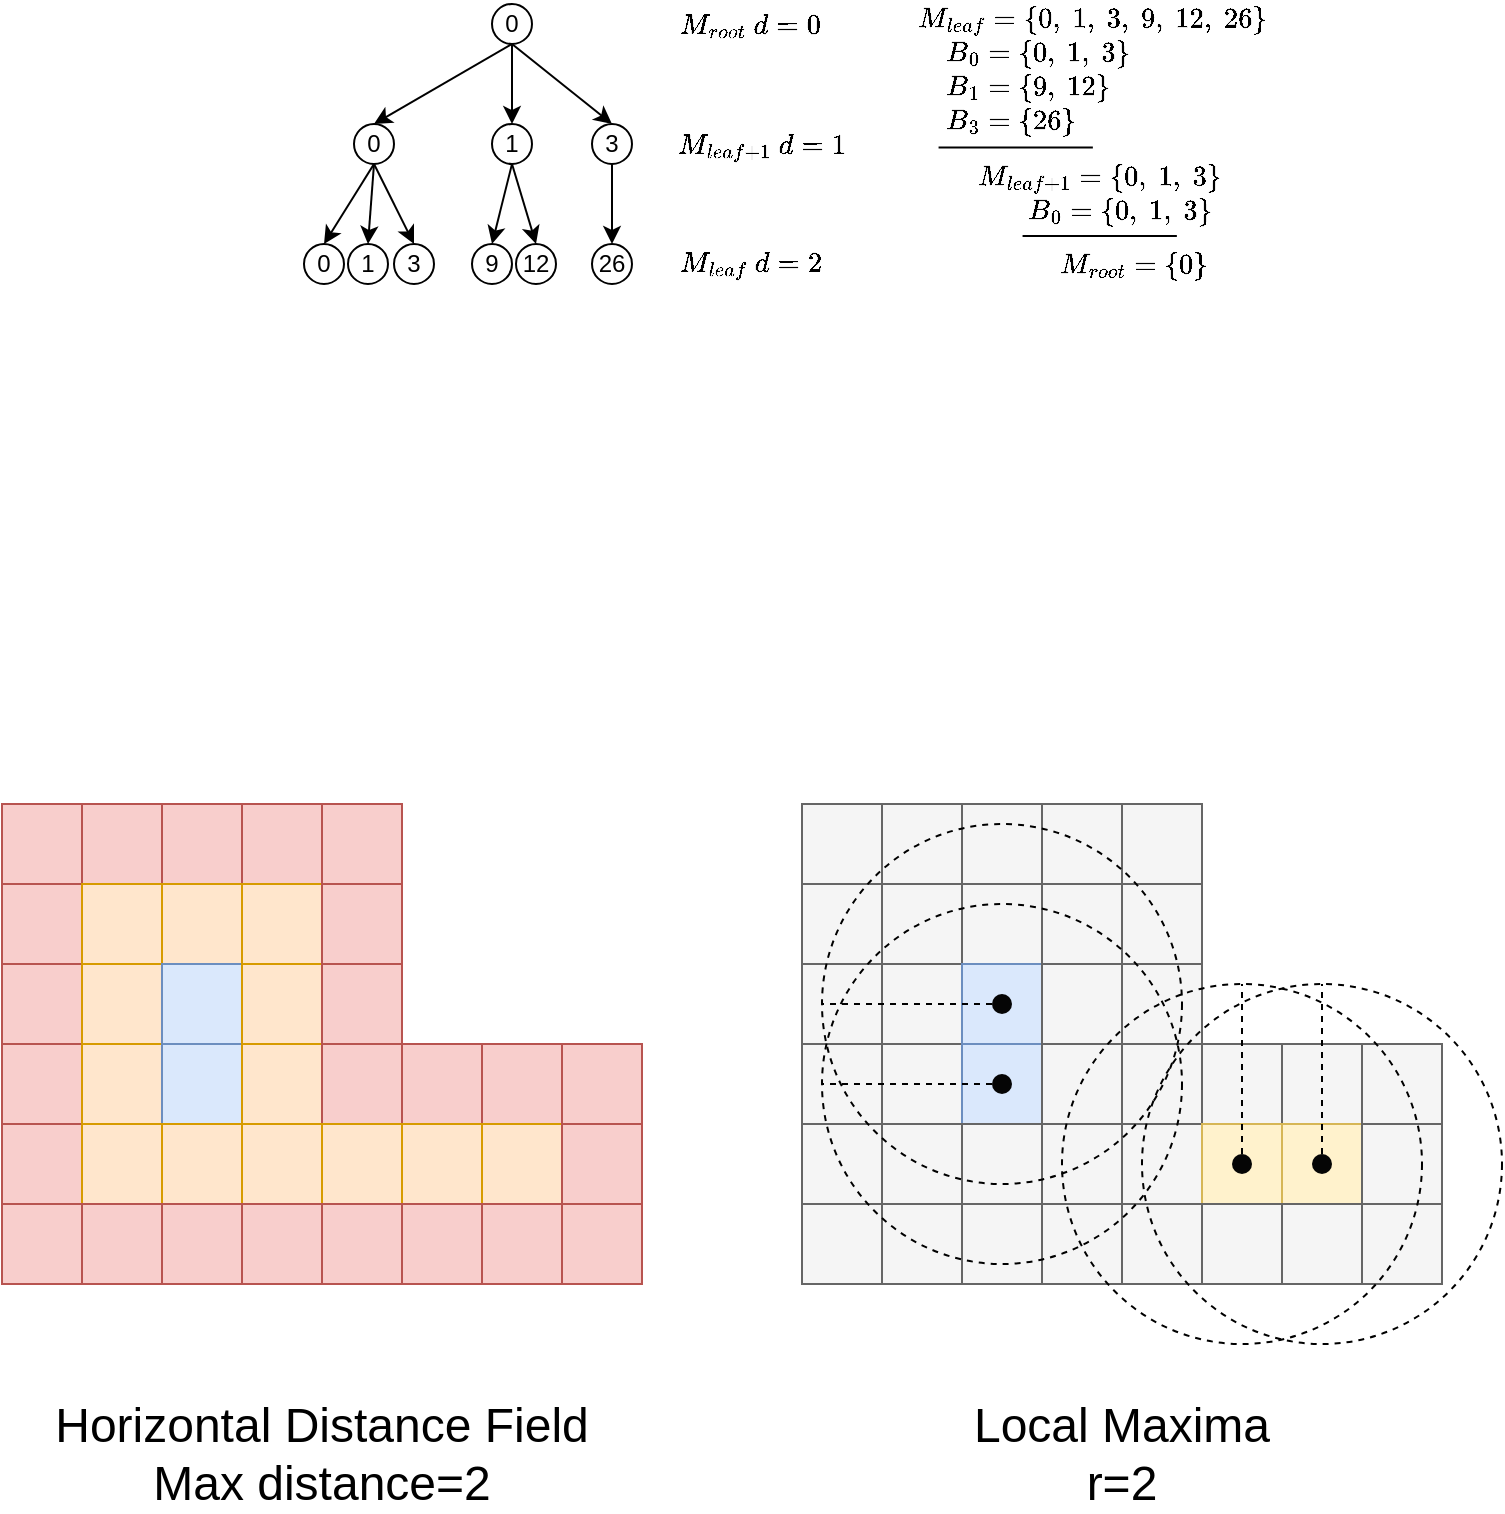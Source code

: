 <mxfile>
    <diagram id="VsDZFpl_Vk4CbNXMc5UR" name="Page-1">
        <mxGraphModel dx="2114" dy="1203" grid="1" gridSize="10" guides="1" tooltips="1" connect="1" arrows="1" fold="1" page="1" pageScale="1" pageWidth="827" pageHeight="1169" math="1" shadow="0">
            <root>
                <mxCell id="0"/>
                <mxCell id="1" parent="0"/>
                <mxCell id="46" value="" style="group" parent="1" vertex="1" connectable="0">
                    <mxGeometry x="530" y="258" width="180" height="140.57" as="geometry"/>
                </mxCell>
                <mxCell id="2" value="\(M_{leaf} = \{0,\ 1,\ 3,\ 9,\ 12,\ 26\}\)" style="text;html=1;align=center;verticalAlign=middle;resizable=0;points=[];autosize=1;strokeColor=none;fillColor=none;" parent="46" vertex="1">
                    <mxGeometry width="210" height="20" as="geometry"/>
                </mxCell>
                <mxCell id="8" value="\(B_{0} = \{0,\ 1,\ 3\}\)" style="text;html=1;align=center;verticalAlign=middle;resizable=0;points=[];autosize=1;strokeColor=none;fillColor=none;" parent="46" vertex="1">
                    <mxGeometry x="12.857" y="17.143" width="130" height="20" as="geometry"/>
                </mxCell>
                <mxCell id="9" value="\(B_{1} = \{9,\ 12\}\)" style="text;html=1;align=center;verticalAlign=middle;resizable=0;points=[];autosize=1;strokeColor=none;fillColor=none;" parent="46" vertex="1">
                    <mxGeometry x="12.857" y="34.285" width="120" height="20" as="geometry"/>
                </mxCell>
                <mxCell id="11" value="\(B_{3} = \{26\}\)" style="text;html=1;align=center;verticalAlign=middle;resizable=0;points=[];autosize=1;strokeColor=none;fillColor=none;" parent="46" vertex="1">
                    <mxGeometry x="13.714" y="51.428" width="100" height="20" as="geometry"/>
                </mxCell>
                <mxCell id="32" value="\(M_{leaf + 1} = \{0,\ 1,\ 3\}\)" style="text;html=1;align=center;verticalAlign=middle;resizable=0;points=[];autosize=1;strokeColor=none;fillColor=none;" parent="46" vertex="1">
                    <mxGeometry x="28.286" y="78.856" width="160" height="20" as="geometry"/>
                </mxCell>
                <mxCell id="33" value="\(B_{0} = \{0,\ 1,\ 3\}\)" style="text;html=1;align=center;verticalAlign=middle;resizable=0;points=[];autosize=1;strokeColor=none;fillColor=none;" parent="46" vertex="1">
                    <mxGeometry x="54" y="95.999" width="130" height="20" as="geometry"/>
                </mxCell>
                <mxCell id="39" value="\(M_{root} = \{0\}\)" style="text;html=1;align=center;verticalAlign=middle;resizable=0;points=[];autosize=1;strokeColor=none;fillColor=none;" parent="46" vertex="1">
                    <mxGeometry x="70.286" y="123.427" width="110" height="20" as="geometry"/>
                </mxCell>
                <mxCell id="44" value="" style="endArrow=none;html=1;" parent="46" edge="1">
                    <mxGeometry width="50" height="50" relative="1" as="geometry">
                        <mxPoint x="28.286" y="73.714" as="sourcePoint"/>
                        <mxPoint x="105.429" y="73.714" as="targetPoint"/>
                    </mxGeometry>
                </mxCell>
                <mxCell id="45" value="" style="endArrow=none;html=1;" parent="46" edge="1">
                    <mxGeometry width="50" height="50" relative="1" as="geometry">
                        <mxPoint x="70.286" y="117.942" as="sourcePoint"/>
                        <mxPoint x="147.429" y="117.942" as="targetPoint"/>
                    </mxGeometry>
                </mxCell>
                <mxCell id="47" value="" style="group" parent="1" vertex="1" connectable="0">
                    <mxGeometry x="241" y="260" width="263" height="140" as="geometry"/>
                </mxCell>
                <mxCell id="14" value="0" style="ellipse;whiteSpace=wrap;html=1;" parent="47" vertex="1">
                    <mxGeometry y="120" width="20" height="20" as="geometry"/>
                </mxCell>
                <mxCell id="15" value="1" style="ellipse;whiteSpace=wrap;html=1;" parent="47" vertex="1">
                    <mxGeometry x="22" y="120" width="20" height="20" as="geometry"/>
                </mxCell>
                <mxCell id="16" value="3" style="ellipse;whiteSpace=wrap;html=1;" parent="47" vertex="1">
                    <mxGeometry x="45" y="120" width="20" height="20" as="geometry"/>
                </mxCell>
                <mxCell id="17" value="9" style="ellipse;whiteSpace=wrap;html=1;" parent="47" vertex="1">
                    <mxGeometry x="84" y="120" width="20" height="20" as="geometry"/>
                </mxCell>
                <mxCell id="18" value="12" style="ellipse;whiteSpace=wrap;html=1;" parent="47" vertex="1">
                    <mxGeometry x="106" y="120" width="20" height="20" as="geometry"/>
                </mxCell>
                <mxCell id="20" value="26" style="ellipse;whiteSpace=wrap;html=1;" parent="47" vertex="1">
                    <mxGeometry x="144" y="120" width="20" height="20" as="geometry"/>
                </mxCell>
                <mxCell id="25" style="edgeStyle=none;html=1;exitX=0.5;exitY=1;exitDx=0;exitDy=0;entryX=0.5;entryY=0;entryDx=0;entryDy=0;" parent="47" source="22" target="14" edge="1">
                    <mxGeometry relative="1" as="geometry"/>
                </mxCell>
                <mxCell id="26" style="edgeStyle=none;html=1;exitX=0.5;exitY=1;exitDx=0;exitDy=0;entryX=0.5;entryY=0;entryDx=0;entryDy=0;" parent="47" source="22" target="15" edge="1">
                    <mxGeometry relative="1" as="geometry"/>
                </mxCell>
                <mxCell id="27" style="edgeStyle=none;html=1;exitX=0.5;exitY=1;exitDx=0;exitDy=0;entryX=0.5;entryY=0;entryDx=0;entryDy=0;" parent="47" source="22" target="16" edge="1">
                    <mxGeometry relative="1" as="geometry"/>
                </mxCell>
                <mxCell id="22" value="0" style="ellipse;whiteSpace=wrap;html=1;" parent="47" vertex="1">
                    <mxGeometry x="25" y="60" width="20" height="20" as="geometry"/>
                </mxCell>
                <mxCell id="28" style="edgeStyle=none;html=1;exitX=0.5;exitY=1;exitDx=0;exitDy=0;entryX=0.5;entryY=0;entryDx=0;entryDy=0;" parent="47" source="23" target="17" edge="1">
                    <mxGeometry relative="1" as="geometry"/>
                </mxCell>
                <mxCell id="29" style="edgeStyle=none;html=1;exitX=0.5;exitY=1;exitDx=0;exitDy=0;entryX=0.5;entryY=0;entryDx=0;entryDy=0;" parent="47" source="23" target="18" edge="1">
                    <mxGeometry relative="1" as="geometry"/>
                </mxCell>
                <mxCell id="23" value="1" style="ellipse;whiteSpace=wrap;html=1;" parent="47" vertex="1">
                    <mxGeometry x="94" y="60" width="20" height="20" as="geometry"/>
                </mxCell>
                <mxCell id="30" style="edgeStyle=none;html=1;exitX=0.5;exitY=1;exitDx=0;exitDy=0;entryX=0.5;entryY=0;entryDx=0;entryDy=0;" parent="47" source="24" target="20" edge="1">
                    <mxGeometry relative="1" as="geometry"/>
                </mxCell>
                <mxCell id="24" value="3" style="ellipse;whiteSpace=wrap;html=1;" parent="47" vertex="1">
                    <mxGeometry x="144" y="60" width="20" height="20" as="geometry"/>
                </mxCell>
                <mxCell id="35" style="edgeStyle=none;html=1;exitX=0.5;exitY=1;exitDx=0;exitDy=0;entryX=0.5;entryY=0;entryDx=0;entryDy=0;" parent="47" source="34" target="22" edge="1">
                    <mxGeometry relative="1" as="geometry"/>
                </mxCell>
                <mxCell id="36" style="edgeStyle=none;html=1;exitX=0.5;exitY=1;exitDx=0;exitDy=0;entryX=0.5;entryY=0;entryDx=0;entryDy=0;" parent="47" source="34" target="23" edge="1">
                    <mxGeometry relative="1" as="geometry"/>
                </mxCell>
                <mxCell id="37" style="edgeStyle=none;html=1;exitX=0.5;exitY=1;exitDx=0;exitDy=0;entryX=0.5;entryY=0;entryDx=0;entryDy=0;" parent="47" source="34" target="24" edge="1">
                    <mxGeometry relative="1" as="geometry"/>
                </mxCell>
                <mxCell id="34" value="0" style="ellipse;whiteSpace=wrap;html=1;" parent="47" vertex="1">
                    <mxGeometry x="94" width="20" height="20" as="geometry"/>
                </mxCell>
                <mxCell id="41" value="\(M_{leaf}\ d=2\)" style="text;html=1;align=center;verticalAlign=middle;resizable=0;points=[];autosize=1;strokeColor=none;fillColor=none;" parent="47" vertex="1">
                    <mxGeometry x="173" y="120" width="100" height="20" as="geometry"/>
                </mxCell>
                <mxCell id="42" value="\(M_{leaf+1}\ d=1\)" style="text;html=1;align=center;verticalAlign=middle;resizable=0;points=[];autosize=1;strokeColor=none;fillColor=none;" parent="47" vertex="1">
                    <mxGeometry x="174" y="61" width="110" height="20" as="geometry"/>
                </mxCell>
                <mxCell id="43" value="\(M_{root}\ d=0\)" style="text;html=1;align=center;verticalAlign=middle;resizable=0;points=[];autosize=1;strokeColor=none;fillColor=none;" parent="47" vertex="1">
                    <mxGeometry x="173" y="1" width="100" height="20" as="geometry"/>
                </mxCell>
                <mxCell id="112" value="" style="rounded=0;whiteSpace=wrap;html=1;fillColor=#f8cecc;strokeColor=#b85450;" vertex="1" parent="1">
                    <mxGeometry x="90" y="660" width="40" height="40" as="geometry"/>
                </mxCell>
                <mxCell id="113" value="" style="rounded=0;whiteSpace=wrap;html=1;fillColor=#f8cecc;strokeColor=#b85450;" vertex="1" parent="1">
                    <mxGeometry x="130" y="660" width="40" height="40" as="geometry"/>
                </mxCell>
                <mxCell id="114" value="" style="rounded=0;whiteSpace=wrap;html=1;fillColor=#f8cecc;strokeColor=#b85450;" vertex="1" parent="1">
                    <mxGeometry x="170" y="660" width="40" height="40" as="geometry"/>
                </mxCell>
                <mxCell id="115" value="" style="rounded=0;whiteSpace=wrap;html=1;fillColor=#f8cecc;strokeColor=#b85450;" vertex="1" parent="1">
                    <mxGeometry x="210" y="660" width="40" height="40" as="geometry"/>
                </mxCell>
                <mxCell id="116" value="" style="rounded=0;whiteSpace=wrap;html=1;fillColor=#f8cecc;strokeColor=#b85450;" vertex="1" parent="1">
                    <mxGeometry x="250" y="660" width="40" height="40" as="geometry"/>
                </mxCell>
                <mxCell id="117" value="" style="rounded=0;whiteSpace=wrap;html=1;fillColor=#f8cecc;strokeColor=#b85450;" vertex="1" parent="1">
                    <mxGeometry x="90" y="700" width="40" height="40" as="geometry"/>
                </mxCell>
                <mxCell id="118" value="" style="rounded=0;whiteSpace=wrap;html=1;fillColor=#ffe6cc;strokeColor=#d79b00;" vertex="1" parent="1">
                    <mxGeometry x="130" y="700" width="40" height="40" as="geometry"/>
                </mxCell>
                <mxCell id="119" value="" style="rounded=0;whiteSpace=wrap;html=1;fillColor=#ffe6cc;strokeColor=#d79b00;" vertex="1" parent="1">
                    <mxGeometry x="170" y="700" width="40" height="40" as="geometry"/>
                </mxCell>
                <mxCell id="120" value="" style="rounded=0;whiteSpace=wrap;html=1;fillColor=#ffe6cc;strokeColor=#d79b00;" vertex="1" parent="1">
                    <mxGeometry x="210" y="700" width="40" height="40" as="geometry"/>
                </mxCell>
                <mxCell id="121" value="" style="rounded=0;whiteSpace=wrap;html=1;fillColor=#f8cecc;strokeColor=#b85450;" vertex="1" parent="1">
                    <mxGeometry x="250" y="700" width="40" height="40" as="geometry"/>
                </mxCell>
                <mxCell id="122" value="" style="rounded=0;whiteSpace=wrap;html=1;fillColor=#f8cecc;strokeColor=#b85450;" vertex="1" parent="1">
                    <mxGeometry x="90" y="740" width="40" height="40" as="geometry"/>
                </mxCell>
                <mxCell id="123" value="" style="rounded=0;whiteSpace=wrap;html=1;fillColor=#ffe6cc;strokeColor=#d79b00;" vertex="1" parent="1">
                    <mxGeometry x="130" y="740" width="40" height="40" as="geometry"/>
                </mxCell>
                <mxCell id="124" value="" style="rounded=0;whiteSpace=wrap;html=1;fillColor=#dae8fc;strokeColor=#6c8ebf;" vertex="1" parent="1">
                    <mxGeometry x="170" y="740" width="40" height="40" as="geometry"/>
                </mxCell>
                <mxCell id="125" value="" style="rounded=0;whiteSpace=wrap;html=1;fillColor=#ffe6cc;strokeColor=#d79b00;" vertex="1" parent="1">
                    <mxGeometry x="210" y="740" width="40" height="40" as="geometry"/>
                </mxCell>
                <mxCell id="126" value="" style="rounded=0;whiteSpace=wrap;html=1;fillColor=#f8cecc;strokeColor=#b85450;" vertex="1" parent="1">
                    <mxGeometry x="250" y="740" width="40" height="40" as="geometry"/>
                </mxCell>
                <mxCell id="127" value="" style="rounded=0;whiteSpace=wrap;html=1;fillColor=#f8cecc;strokeColor=#b85450;" vertex="1" parent="1">
                    <mxGeometry x="90" y="780" width="40" height="40" as="geometry"/>
                </mxCell>
                <mxCell id="128" value="" style="rounded=0;whiteSpace=wrap;html=1;fillColor=#ffe6cc;strokeColor=#d79b00;" vertex="1" parent="1">
                    <mxGeometry x="130" y="780" width="40" height="40" as="geometry"/>
                </mxCell>
                <mxCell id="129" value="" style="rounded=0;whiteSpace=wrap;html=1;fillColor=#dae8fc;strokeColor=#6c8ebf;" vertex="1" parent="1">
                    <mxGeometry x="170" y="780" width="40" height="40" as="geometry"/>
                </mxCell>
                <mxCell id="130" value="" style="rounded=0;whiteSpace=wrap;html=1;fillColor=#ffe6cc;strokeColor=#d79b00;" vertex="1" parent="1">
                    <mxGeometry x="210" y="780" width="40" height="40" as="geometry"/>
                </mxCell>
                <mxCell id="131" value="" style="rounded=0;whiteSpace=wrap;html=1;fillColor=#f8cecc;strokeColor=#b85450;" vertex="1" parent="1">
                    <mxGeometry x="250" y="780" width="40" height="40" as="geometry"/>
                </mxCell>
                <mxCell id="132" value="" style="rounded=0;whiteSpace=wrap;html=1;fillColor=#f8cecc;strokeColor=#b85450;" vertex="1" parent="1">
                    <mxGeometry x="90" y="820" width="40" height="40" as="geometry"/>
                </mxCell>
                <mxCell id="133" value="" style="rounded=0;whiteSpace=wrap;html=1;fillColor=#ffe6cc;strokeColor=#d79b00;" vertex="1" parent="1">
                    <mxGeometry x="130" y="820" width="40" height="40" as="geometry"/>
                </mxCell>
                <mxCell id="134" value="" style="rounded=0;whiteSpace=wrap;html=1;fillColor=#ffe6cc;strokeColor=#d79b00;" vertex="1" parent="1">
                    <mxGeometry x="170" y="820" width="40" height="40" as="geometry"/>
                </mxCell>
                <mxCell id="135" value="" style="rounded=0;whiteSpace=wrap;html=1;fillColor=#ffe6cc;strokeColor=#d79b00;" vertex="1" parent="1">
                    <mxGeometry x="210" y="820" width="40" height="40" as="geometry"/>
                </mxCell>
                <mxCell id="136" value="" style="rounded=0;whiteSpace=wrap;html=1;fillColor=#ffe6cc;strokeColor=#d79b00;" vertex="1" parent="1">
                    <mxGeometry x="250" y="820" width="40" height="40" as="geometry"/>
                </mxCell>
                <mxCell id="137" value="" style="rounded=0;whiteSpace=wrap;html=1;fillColor=#f8cecc;strokeColor=#b85450;" vertex="1" parent="1">
                    <mxGeometry x="90" y="860" width="40" height="40" as="geometry"/>
                </mxCell>
                <mxCell id="138" value="" style="rounded=0;whiteSpace=wrap;html=1;fillColor=#f8cecc;strokeColor=#b85450;" vertex="1" parent="1">
                    <mxGeometry x="130" y="860" width="40" height="40" as="geometry"/>
                </mxCell>
                <mxCell id="139" value="" style="rounded=0;whiteSpace=wrap;html=1;fillColor=#f8cecc;strokeColor=#b85450;" vertex="1" parent="1">
                    <mxGeometry x="170" y="860" width="40" height="40" as="geometry"/>
                </mxCell>
                <mxCell id="140" value="" style="rounded=0;whiteSpace=wrap;html=1;fillColor=#f8cecc;strokeColor=#b85450;" vertex="1" parent="1">
                    <mxGeometry x="210" y="860" width="40" height="40" as="geometry"/>
                </mxCell>
                <mxCell id="141" value="" style="rounded=0;whiteSpace=wrap;html=1;fillColor=#f8cecc;strokeColor=#b85450;" vertex="1" parent="1">
                    <mxGeometry x="250" y="860" width="40" height="40" as="geometry"/>
                </mxCell>
                <mxCell id="142" value="" style="rounded=0;whiteSpace=wrap;html=1;fillColor=#f8cecc;strokeColor=#b85450;" vertex="1" parent="1">
                    <mxGeometry x="290" y="780" width="40" height="40" as="geometry"/>
                </mxCell>
                <mxCell id="143" value="" style="rounded=0;whiteSpace=wrap;html=1;fillColor=#ffe6cc;strokeColor=#d79b00;" vertex="1" parent="1">
                    <mxGeometry x="290" y="820" width="40" height="40" as="geometry"/>
                </mxCell>
                <mxCell id="144" value="" style="rounded=0;whiteSpace=wrap;html=1;fillColor=#f8cecc;strokeColor=#b85450;" vertex="1" parent="1">
                    <mxGeometry x="290" y="860" width="40" height="40" as="geometry"/>
                </mxCell>
                <mxCell id="145" value="" style="rounded=0;whiteSpace=wrap;html=1;fillColor=#f8cecc;strokeColor=#b85450;" vertex="1" parent="1">
                    <mxGeometry x="330" y="780" width="40" height="40" as="geometry"/>
                </mxCell>
                <mxCell id="146" value="" style="rounded=0;whiteSpace=wrap;html=1;fillColor=#ffe6cc;strokeColor=#d79b00;" vertex="1" parent="1">
                    <mxGeometry x="330" y="820" width="40" height="40" as="geometry"/>
                </mxCell>
                <mxCell id="147" value="" style="rounded=0;whiteSpace=wrap;html=1;fillColor=#f8cecc;strokeColor=#b85450;" vertex="1" parent="1">
                    <mxGeometry x="330" y="860" width="40" height="40" as="geometry"/>
                </mxCell>
                <mxCell id="148" value="" style="rounded=0;whiteSpace=wrap;html=1;fillColor=#f8cecc;strokeColor=#b85450;" vertex="1" parent="1">
                    <mxGeometry x="370" y="780" width="40" height="40" as="geometry"/>
                </mxCell>
                <mxCell id="149" value="" style="rounded=0;whiteSpace=wrap;html=1;fillColor=#f8cecc;strokeColor=#b85450;" vertex="1" parent="1">
                    <mxGeometry x="370" y="820" width="40" height="40" as="geometry"/>
                </mxCell>
                <mxCell id="150" value="" style="rounded=0;whiteSpace=wrap;html=1;fillColor=#f8cecc;strokeColor=#b85450;" vertex="1" parent="1">
                    <mxGeometry x="370" y="860" width="40" height="40" as="geometry"/>
                </mxCell>
                <mxCell id="151" value="" style="rounded=0;whiteSpace=wrap;html=1;fillColor=#f5f5f5;fontColor=#333333;strokeColor=#666666;" vertex="1" parent="1">
                    <mxGeometry x="490" y="660" width="40" height="40" as="geometry"/>
                </mxCell>
                <mxCell id="152" value="" style="rounded=0;whiteSpace=wrap;html=1;fillColor=#f5f5f5;fontColor=#333333;strokeColor=#666666;" vertex="1" parent="1">
                    <mxGeometry x="530" y="660" width="40" height="40" as="geometry"/>
                </mxCell>
                <mxCell id="153" value="" style="rounded=0;whiteSpace=wrap;html=1;fillColor=#f5f5f5;fontColor=#333333;strokeColor=#666666;" vertex="1" parent="1">
                    <mxGeometry x="570" y="660" width="40" height="40" as="geometry"/>
                </mxCell>
                <mxCell id="154" value="" style="rounded=0;whiteSpace=wrap;html=1;fillColor=#f5f5f5;fontColor=#333333;strokeColor=#666666;" vertex="1" parent="1">
                    <mxGeometry x="610" y="660" width="40" height="40" as="geometry"/>
                </mxCell>
                <mxCell id="155" value="" style="rounded=0;whiteSpace=wrap;html=1;fillColor=#f5f5f5;fontColor=#333333;strokeColor=#666666;" vertex="1" parent="1">
                    <mxGeometry x="650" y="660" width="40" height="40" as="geometry"/>
                </mxCell>
                <mxCell id="156" value="" style="rounded=0;whiteSpace=wrap;html=1;fillColor=#f5f5f5;fontColor=#333333;strokeColor=#666666;" vertex="1" parent="1">
                    <mxGeometry x="490" y="700" width="40" height="40" as="geometry"/>
                </mxCell>
                <mxCell id="157" value="" style="rounded=0;whiteSpace=wrap;html=1;fillColor=#f5f5f5;fontColor=#333333;strokeColor=#666666;" vertex="1" parent="1">
                    <mxGeometry x="530" y="700" width="40" height="40" as="geometry"/>
                </mxCell>
                <mxCell id="158" value="" style="rounded=0;whiteSpace=wrap;html=1;fillColor=#f5f5f5;fontColor=#333333;strokeColor=#666666;" vertex="1" parent="1">
                    <mxGeometry x="570" y="700" width="40" height="40" as="geometry"/>
                </mxCell>
                <mxCell id="159" value="" style="rounded=0;whiteSpace=wrap;html=1;fillColor=#f5f5f5;fontColor=#333333;strokeColor=#666666;" vertex="1" parent="1">
                    <mxGeometry x="610" y="700" width="40" height="40" as="geometry"/>
                </mxCell>
                <mxCell id="160" value="" style="rounded=0;whiteSpace=wrap;html=1;fillColor=#f5f5f5;fontColor=#333333;strokeColor=#666666;" vertex="1" parent="1">
                    <mxGeometry x="650" y="700" width="40" height="40" as="geometry"/>
                </mxCell>
                <mxCell id="161" value="" style="rounded=0;whiteSpace=wrap;html=1;fillColor=#f5f5f5;fontColor=#333333;strokeColor=#666666;" vertex="1" parent="1">
                    <mxGeometry x="490" y="740" width="40" height="40" as="geometry"/>
                </mxCell>
                <mxCell id="162" value="" style="rounded=0;whiteSpace=wrap;html=1;fillColor=#f5f5f5;fontColor=#333333;strokeColor=#666666;" vertex="1" parent="1">
                    <mxGeometry x="530" y="740" width="40" height="40" as="geometry"/>
                </mxCell>
                <mxCell id="163" value="" style="rounded=0;whiteSpace=wrap;html=1;fillColor=#dae8fc;strokeColor=#6c8ebf;" vertex="1" parent="1">
                    <mxGeometry x="570" y="740" width="40" height="40" as="geometry"/>
                </mxCell>
                <mxCell id="164" value="" style="rounded=0;whiteSpace=wrap;html=1;fillColor=#f5f5f5;fontColor=#333333;strokeColor=#666666;" vertex="1" parent="1">
                    <mxGeometry x="610" y="740" width="40" height="40" as="geometry"/>
                </mxCell>
                <mxCell id="165" value="" style="rounded=0;whiteSpace=wrap;html=1;fillColor=#f5f5f5;fontColor=#333333;strokeColor=#666666;" vertex="1" parent="1">
                    <mxGeometry x="650" y="740" width="40" height="40" as="geometry"/>
                </mxCell>
                <mxCell id="166" value="" style="rounded=0;whiteSpace=wrap;html=1;fillColor=#f5f5f5;fontColor=#333333;strokeColor=#666666;" vertex="1" parent="1">
                    <mxGeometry x="490" y="780" width="40" height="40" as="geometry"/>
                </mxCell>
                <mxCell id="167" value="" style="rounded=0;whiteSpace=wrap;html=1;fillColor=#f5f5f5;fontColor=#333333;strokeColor=#666666;" vertex="1" parent="1">
                    <mxGeometry x="530" y="780" width="40" height="40" as="geometry"/>
                </mxCell>
                <mxCell id="168" value="" style="rounded=0;whiteSpace=wrap;html=1;fillColor=#dae8fc;strokeColor=#6c8ebf;" vertex="1" parent="1">
                    <mxGeometry x="570" y="780" width="40" height="40" as="geometry"/>
                </mxCell>
                <mxCell id="169" value="" style="rounded=0;whiteSpace=wrap;html=1;fillColor=#f5f5f5;fontColor=#333333;strokeColor=#666666;" vertex="1" parent="1">
                    <mxGeometry x="610" y="780" width="40" height="40" as="geometry"/>
                </mxCell>
                <mxCell id="170" value="" style="rounded=0;whiteSpace=wrap;html=1;fillColor=#f5f5f5;fontColor=#333333;strokeColor=#666666;" vertex="1" parent="1">
                    <mxGeometry x="650" y="780" width="40" height="40" as="geometry"/>
                </mxCell>
                <mxCell id="171" value="" style="rounded=0;whiteSpace=wrap;html=1;fillColor=#f5f5f5;fontColor=#333333;strokeColor=#666666;" vertex="1" parent="1">
                    <mxGeometry x="490" y="820" width="40" height="40" as="geometry"/>
                </mxCell>
                <mxCell id="172" value="" style="rounded=0;whiteSpace=wrap;html=1;fillColor=#f5f5f5;fontColor=#333333;strokeColor=#666666;" vertex="1" parent="1">
                    <mxGeometry x="530" y="820" width="40" height="40" as="geometry"/>
                </mxCell>
                <mxCell id="173" value="" style="rounded=0;whiteSpace=wrap;html=1;fillColor=#f5f5f5;fontColor=#333333;strokeColor=#666666;" vertex="1" parent="1">
                    <mxGeometry x="570" y="820" width="40" height="40" as="geometry"/>
                </mxCell>
                <mxCell id="174" value="" style="rounded=0;whiteSpace=wrap;html=1;fillColor=#f5f5f5;fontColor=#333333;strokeColor=#666666;" vertex="1" parent="1">
                    <mxGeometry x="610" y="820" width="40" height="40" as="geometry"/>
                </mxCell>
                <mxCell id="175" value="" style="rounded=0;whiteSpace=wrap;html=1;fillColor=#f5f5f5;strokeColor=#666666;fontColor=#333333;" vertex="1" parent="1">
                    <mxGeometry x="650" y="820" width="40" height="40" as="geometry"/>
                </mxCell>
                <mxCell id="176" value="" style="rounded=0;whiteSpace=wrap;html=1;fillColor=#f5f5f5;fontColor=#333333;strokeColor=#666666;" vertex="1" parent="1">
                    <mxGeometry x="490" y="860" width="40" height="40" as="geometry"/>
                </mxCell>
                <mxCell id="177" value="" style="rounded=0;whiteSpace=wrap;html=1;fillColor=#f5f5f5;fontColor=#333333;strokeColor=#666666;" vertex="1" parent="1">
                    <mxGeometry x="530" y="860" width="40" height="40" as="geometry"/>
                </mxCell>
                <mxCell id="178" value="" style="rounded=0;whiteSpace=wrap;html=1;fillColor=#f5f5f5;fontColor=#333333;strokeColor=#666666;" vertex="1" parent="1">
                    <mxGeometry x="570" y="860" width="40" height="40" as="geometry"/>
                </mxCell>
                <mxCell id="179" value="" style="rounded=0;whiteSpace=wrap;html=1;fillColor=#f5f5f5;fontColor=#333333;strokeColor=#666666;" vertex="1" parent="1">
                    <mxGeometry x="610" y="860" width="40" height="40" as="geometry"/>
                </mxCell>
                <mxCell id="180" value="" style="rounded=0;whiteSpace=wrap;html=1;fillColor=#f5f5f5;fontColor=#333333;strokeColor=#666666;" vertex="1" parent="1">
                    <mxGeometry x="650" y="860" width="40" height="40" as="geometry"/>
                </mxCell>
                <mxCell id="181" value="" style="rounded=0;whiteSpace=wrap;html=1;fillColor=#f5f5f5;fontColor=#333333;strokeColor=#666666;" vertex="1" parent="1">
                    <mxGeometry x="690" y="780" width="40" height="40" as="geometry"/>
                </mxCell>
                <mxCell id="182" value="" style="rounded=0;whiteSpace=wrap;html=1;fillColor=#fff2cc;strokeColor=#d6b656;" vertex="1" parent="1">
                    <mxGeometry x="690" y="820" width="40" height="40" as="geometry"/>
                </mxCell>
                <mxCell id="183" value="" style="rounded=0;whiteSpace=wrap;html=1;fillColor=#f5f5f5;fontColor=#333333;strokeColor=#666666;" vertex="1" parent="1">
                    <mxGeometry x="690" y="860" width="40" height="40" as="geometry"/>
                </mxCell>
                <mxCell id="184" value="" style="rounded=0;whiteSpace=wrap;html=1;fillColor=#f5f5f5;fontColor=#333333;strokeColor=#666666;" vertex="1" parent="1">
                    <mxGeometry x="730" y="780" width="40" height="40" as="geometry"/>
                </mxCell>
                <mxCell id="185" value="" style="rounded=0;whiteSpace=wrap;html=1;fillColor=#fff2cc;strokeColor=#d6b656;" vertex="1" parent="1">
                    <mxGeometry x="730" y="820" width="40" height="40" as="geometry"/>
                </mxCell>
                <mxCell id="186" value="" style="rounded=0;whiteSpace=wrap;html=1;fillColor=#f5f5f5;fontColor=#333333;strokeColor=#666666;" vertex="1" parent="1">
                    <mxGeometry x="730" y="860" width="40" height="40" as="geometry"/>
                </mxCell>
                <mxCell id="187" value="" style="rounded=0;whiteSpace=wrap;html=1;fillColor=#f5f5f5;fontColor=#333333;strokeColor=#666666;" vertex="1" parent="1">
                    <mxGeometry x="770" y="780" width="40" height="40" as="geometry"/>
                </mxCell>
                <mxCell id="188" value="" style="rounded=0;whiteSpace=wrap;html=1;fillColor=#f5f5f5;fontColor=#333333;strokeColor=#666666;" vertex="1" parent="1">
                    <mxGeometry x="770" y="820" width="40" height="40" as="geometry"/>
                </mxCell>
                <mxCell id="189" value="" style="rounded=0;whiteSpace=wrap;html=1;fillColor=#f5f5f5;fontColor=#333333;strokeColor=#666666;" vertex="1" parent="1">
                    <mxGeometry x="770" y="860" width="40" height="40" as="geometry"/>
                </mxCell>
                <mxCell id="190" value="&lt;font style=&quot;font-size: 24px&quot;&gt;Horizontal Distance Field&lt;br&gt;Max distance=2&lt;br&gt;&lt;/font&gt;" style="text;html=1;strokeColor=none;fillColor=none;align=center;verticalAlign=middle;whiteSpace=wrap;rounded=0;" vertex="1" parent="1">
                    <mxGeometry x="90" y="970" width="320" height="30" as="geometry"/>
                </mxCell>
                <mxCell id="191" value="&lt;font style=&quot;font-size: 24px&quot;&gt;Local Maxima &lt;br&gt;r=2&lt;/font&gt;" style="text;html=1;strokeColor=none;fillColor=none;align=center;verticalAlign=middle;whiteSpace=wrap;rounded=0;" vertex="1" parent="1">
                    <mxGeometry x="490" y="970" width="320" height="30" as="geometry"/>
                </mxCell>
                <mxCell id="198" value="" style="ellipse;whiteSpace=wrap;html=1;fontSize=24;fillColor=none;dashed=1;" vertex="1" parent="1">
                    <mxGeometry x="620" y="750" width="180" height="180" as="geometry"/>
                </mxCell>
                <mxCell id="199" value="" style="ellipse;whiteSpace=wrap;html=1;fontSize=24;fillColor=none;dashed=1;" vertex="1" parent="1">
                    <mxGeometry x="660" y="750" width="180" height="180" as="geometry"/>
                </mxCell>
                <mxCell id="200" value="" style="ellipse;whiteSpace=wrap;html=1;fontSize=24;fillColor=none;dashed=1;" vertex="1" parent="1">
                    <mxGeometry x="500" y="710" width="180" height="180" as="geometry"/>
                </mxCell>
                <mxCell id="201" value="" style="ellipse;whiteSpace=wrap;html=1;fontSize=24;fillColor=none;dashed=1;" vertex="1" parent="1">
                    <mxGeometry x="500" y="670" width="180" height="180" as="geometry"/>
                </mxCell>
                <mxCell id="209" style="edgeStyle=none;html=1;exitX=0.5;exitY=0;exitDx=0;exitDy=0;fontSize=24;endArrow=none;endFill=0;dashed=1;" edge="1" parent="1" source="204" target="199">
                    <mxGeometry relative="1" as="geometry"/>
                </mxCell>
                <mxCell id="204" value="" style="ellipse;whiteSpace=wrap;html=1;dashed=1;fontSize=24;fillColor=#050505;fontColor=#333333;strokeColor=none;" vertex="1" parent="1">
                    <mxGeometry x="745" y="835" width="10" height="10" as="geometry"/>
                </mxCell>
                <mxCell id="210" style="edgeStyle=none;html=1;exitX=0.5;exitY=0;exitDx=0;exitDy=0;entryX=0.5;entryY=0;entryDx=0;entryDy=0;fontSize=24;endArrow=none;endFill=0;dashed=1;" edge="1" parent="1" source="206" target="198">
                    <mxGeometry relative="1" as="geometry"/>
                </mxCell>
                <mxCell id="206" value="" style="ellipse;whiteSpace=wrap;html=1;dashed=1;fontSize=24;fillColor=#050505;fontColor=#333333;strokeColor=none;" vertex="1" parent="1">
                    <mxGeometry x="705" y="835" width="10" height="10" as="geometry"/>
                </mxCell>
                <mxCell id="212" style="edgeStyle=none;html=1;exitX=0;exitY=0.5;exitDx=0;exitDy=0;entryX=0;entryY=0.5;entryDx=0;entryDy=0;fontSize=24;endArrow=none;endFill=0;dashed=1;" edge="1" parent="1" source="207" target="200">
                    <mxGeometry relative="1" as="geometry"/>
                </mxCell>
                <mxCell id="207" value="" style="ellipse;whiteSpace=wrap;html=1;dashed=1;fontSize=24;fillColor=#050505;fontColor=#333333;strokeColor=none;" vertex="1" parent="1">
                    <mxGeometry x="585" y="795" width="10" height="10" as="geometry"/>
                </mxCell>
                <mxCell id="211" style="edgeStyle=none;html=1;exitX=0;exitY=0.5;exitDx=0;exitDy=0;entryX=0;entryY=0.5;entryDx=0;entryDy=0;fontSize=24;endArrow=none;endFill=0;dashed=1;" edge="1" parent="1" source="208" target="201">
                    <mxGeometry relative="1" as="geometry"/>
                </mxCell>
                <mxCell id="208" value="" style="ellipse;whiteSpace=wrap;html=1;dashed=1;fontSize=24;fillColor=#050505;fontColor=#333333;strokeColor=none;" vertex="1" parent="1">
                    <mxGeometry x="585" y="755" width="10" height="10" as="geometry"/>
                </mxCell>
            </root>
        </mxGraphModel>
    </diagram>
</mxfile>